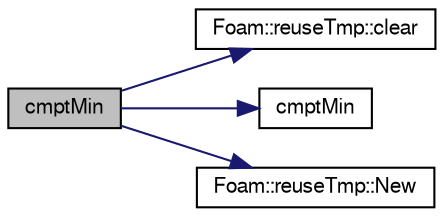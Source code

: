 digraph "cmptMin"
{
  bgcolor="transparent";
  edge [fontname="FreeSans",fontsize="10",labelfontname="FreeSans",labelfontsize="10"];
  node [fontname="FreeSans",fontsize="10",shape=record];
  rankdir="LR";
  Node67079 [label="cmptMin",height=0.2,width=0.4,color="black", fillcolor="grey75", style="filled", fontcolor="black"];
  Node67079 -> Node67080 [color="midnightblue",fontsize="10",style="solid",fontname="FreeSans"];
  Node67080 [label="Foam::reuseTmp::clear",height=0.2,width=0.4,color="black",URL="$a26478.html#a8ca867fc602373164df237bfc74061d3"];
  Node67079 -> Node67081 [color="midnightblue",fontsize="10",style="solid",fontname="FreeSans"];
  Node67081 [label="cmptMin",height=0.2,width=0.4,color="black",URL="$a21124.html#a4b2a4d10cca98cdf1b0f9667b5d8d556"];
  Node67079 -> Node67082 [color="midnightblue",fontsize="10",style="solid",fontname="FreeSans"];
  Node67082 [label="Foam::reuseTmp::New",height=0.2,width=0.4,color="black",URL="$a26478.html#a9776d70803cae65094c1c967216fed43"];
}
